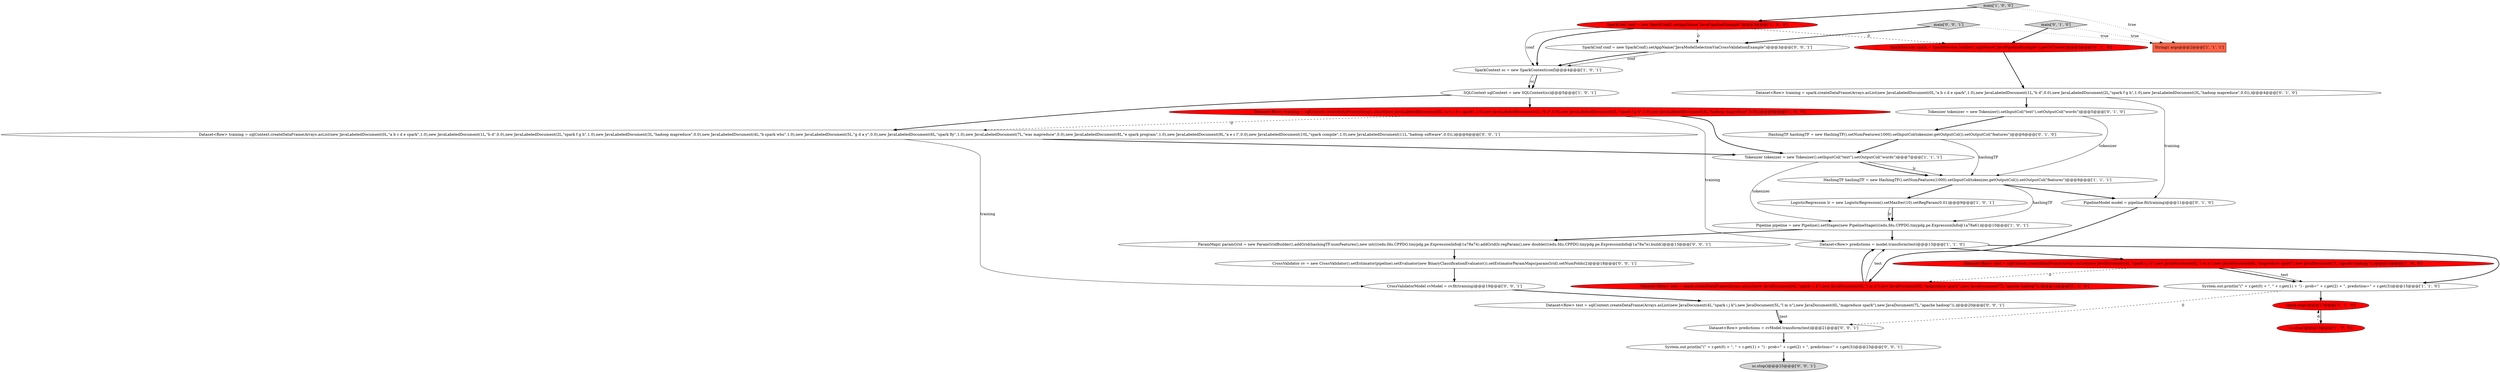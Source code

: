 digraph {
4 [style = filled, label = "Dataset<Row> predictions = model.transform(test)@@@13@@@['1', '1', '0']", fillcolor = white, shape = ellipse image = "AAA0AAABBB1BBB"];
5 [style = filled, label = "SQLContext sqlContext = new SQLContext(sc)@@@5@@@['1', '0', '1']", fillcolor = white, shape = ellipse image = "AAA0AAABBB1BBB"];
19 [style = filled, label = "Dataset<Row> test = spark.createDataFrame(Arrays.asList(new JavaDocument(4L,\"spark i j k\"),new JavaDocument(5L,\"l m n\"),new JavaDocument(6L,\"mapreduce spark\"),new JavaDocument(7L,\"apache hadoop\")),)@@@12@@@['0', '1', '0']", fillcolor = red, shape = ellipse image = "AAA1AAABBB2BBB"];
14 [style = filled, label = "SparkConf conf = new SparkConf().setAppName(\"JavaPipelineExample\")@@@3@@@['1', '0', '0']", fillcolor = red, shape = ellipse image = "AAA1AAABBB1BBB"];
22 [style = filled, label = "Dataset<Row> training = sqlContext.createDataFrame(Arrays.asList(new JavaLabeledDocument(0L,\"a b c d e spark\",1.0),new JavaLabeledDocument(1L,\"b d\",0.0),new JavaLabeledDocument(2L,\"spark f g h\",1.0),new JavaLabeledDocument(3L,\"hadoop mapreduce\",0.0),new JavaLabeledDocument(4L,\"b spark who\",1.0),new JavaLabeledDocument(5L,\"g d a y\",0.0),new JavaLabeledDocument(6L,\"spark fly\",1.0),new JavaLabeledDocument(7L,\"was mapreduce\",0.0),new JavaLabeledDocument(8L,\"e spark program\",1.0),new JavaLabeledDocument(9L,\"a e c l\",0.0),new JavaLabeledDocument(10L,\"spark compile\",1.0),new JavaLabeledDocument(11L,\"hadoop software\",0.0)),)@@@6@@@['0', '0', '1']", fillcolor = white, shape = ellipse image = "AAA0AAABBB3BBB"];
6 [style = filled, label = "Dataset<Row> training = sqlContext.createDataFrame(Arrays.asList(new JavaLabeledDocument(0L,\"a b c d e spark\",1.0),new JavaLabeledDocument(1L,\"b d\",0.0),new JavaLabeledDocument(2L,\"spark f g h\",1.0),new JavaLabeledDocument(3L,\"hadoop mapreduce\",0.0)),)@@@6@@@['1', '0', '0']", fillcolor = red, shape = ellipse image = "AAA1AAABBB1BBB"];
1 [style = filled, label = "sc.stop()@@@19@@@['1', '0', '0']", fillcolor = red, shape = ellipse image = "AAA1AAABBB1BBB"];
11 [style = filled, label = "System.out.println(\"(\" + r.get(0) + \", \" + r.get(1) + \") - prob=\" + r.get(2) + \", prediction=\" + r.get(3))@@@15@@@['1', '1', '0']", fillcolor = white, shape = ellipse image = "AAA0AAABBB1BBB"];
23 [style = filled, label = "CrossValidator cv = new CrossValidator().setEstimator(pipeline).setEvaluator(new BinaryClassificationEvaluator()).setEstimatorParamMaps(paramGrid).setNumFolds(2)@@@18@@@['0', '0', '1']", fillcolor = white, shape = ellipse image = "AAA0AAABBB3BBB"];
31 [style = filled, label = "ParamMap(( paramGrid = new ParamGridBuilder().addGrid(hashingTF.numFeatures(),new int((((edu.fdu.CPPDG.tinypdg.pe.ExpressionInfo@1a78a74).addGrid(lr.regParam(),new double((((edu.fdu.CPPDG.tinypdg.pe.ExpressionInfo@1a78a7e).build()@@@13@@@['0', '0', '1']", fillcolor = white, shape = ellipse image = "AAA0AAABBB3BBB"];
16 [style = filled, label = "main['0', '1', '0']", fillcolor = lightgray, shape = diamond image = "AAA0AAABBB2BBB"];
30 [style = filled, label = "Dataset<Row> predictions = cvModel.transform(test)@@@21@@@['0', '0', '1']", fillcolor = white, shape = ellipse image = "AAA0AAABBB3BBB"];
10 [style = filled, label = "spark.stop()@@@17@@@['1', '1', '0']", fillcolor = red, shape = ellipse image = "AAA1AAABBB1BBB"];
21 [style = filled, label = "SparkSession spark = SparkSession.builder().appName(\"JavaPipelineExample\").getOrCreate()@@@3@@@['0', '1', '0']", fillcolor = red, shape = ellipse image = "AAA1AAABBB2BBB"];
7 [style = filled, label = "Dataset<Row> test = sqlContext.createDataFrame(Arrays.asList(new JavaDocument(4L,\"spark i j k\"),new JavaDocument(5L,\"l m n\"),new JavaDocument(6L,\"mapreduce spark\"),new JavaDocument(7L,\"apache hadoop\")),)@@@14@@@['1', '0', '0']", fillcolor = red, shape = ellipse image = "AAA1AAABBB1BBB"];
13 [style = filled, label = "SparkContext sc = new SparkContext(conf)@@@4@@@['1', '0', '1']", fillcolor = white, shape = ellipse image = "AAA0AAABBB1BBB"];
27 [style = filled, label = "main['0', '0', '1']", fillcolor = lightgray, shape = diamond image = "AAA0AAABBB3BBB"];
24 [style = filled, label = "System.out.println(\"(\" + r.get(0) + \", \" + r.get(1) + \") - prob=\" + r.get(2) + \", prediction=\" + r.get(3))@@@23@@@['0', '0', '1']", fillcolor = white, shape = ellipse image = "AAA0AAABBB3BBB"];
28 [style = filled, label = "sc.stop()@@@25@@@['0', '0', '1']", fillcolor = lightgray, shape = ellipse image = "AAA0AAABBB3BBB"];
0 [style = filled, label = "String(( args@@@2@@@['1', '1', '1']", fillcolor = tomato, shape = box image = "AAA0AAABBB1BBB"];
12 [style = filled, label = "HashingTF hashingTF = new HashingTF().setNumFeatures(1000).setInputCol(tokenizer.getOutputCol()).setOutputCol(\"features\")@@@8@@@['1', '1', '1']", fillcolor = white, shape = ellipse image = "AAA0AAABBB1BBB"];
17 [style = filled, label = "Dataset<Row> training = spark.createDataFrame(Arrays.asList(new JavaLabeledDocument(0L,\"a b c d e spark\",1.0),new JavaLabeledDocument(1L,\"b d\",0.0),new JavaLabeledDocument(2L,\"spark f g h\",1.0),new JavaLabeledDocument(3L,\"hadoop mapreduce\",0.0)),)@@@4@@@['0', '1', '0']", fillcolor = white, shape = ellipse image = "AAA0AAABBB2BBB"];
29 [style = filled, label = "SparkConf conf = new SparkConf().setAppName(\"JavaModelSelectionViaCrossValidationExample\")@@@3@@@['0', '0', '1']", fillcolor = white, shape = ellipse image = "AAA0AAABBB3BBB"];
3 [style = filled, label = "main['1', '0', '0']", fillcolor = lightgray, shape = diamond image = "AAA0AAABBB1BBB"];
20 [style = filled, label = "HashingTF hashingTF = new HashingTF().setNumFeatures(1000).setInputCol(tokenizer.getOutputCol()).setOutputCol(\"features\")@@@6@@@['0', '1', '0']", fillcolor = white, shape = ellipse image = "AAA0AAABBB2BBB"];
9 [style = filled, label = "LogisticRegression lr = new LogisticRegression().setMaxIter(10).setRegParam(0.01)@@@9@@@['1', '0', '1']", fillcolor = white, shape = ellipse image = "AAA0AAABBB1BBB"];
26 [style = filled, label = "CrossValidatorModel cvModel = cv.fit(training)@@@19@@@['0', '0', '1']", fillcolor = white, shape = ellipse image = "AAA0AAABBB3BBB"];
15 [style = filled, label = "Tokenizer tokenizer = new Tokenizer().setInputCol(\"text\").setOutputCol(\"words\")@@@5@@@['0', '1', '0']", fillcolor = white, shape = ellipse image = "AAA0AAABBB2BBB"];
8 [style = filled, label = "Tokenizer tokenizer = new Tokenizer().setInputCol(\"text\").setOutputCol(\"words\")@@@7@@@['1', '1', '1']", fillcolor = white, shape = ellipse image = "AAA0AAABBB1BBB"];
2 [style = filled, label = "Pipeline pipeline = new Pipeline().setStages(new PipelineStage((((edu.fdu.CPPDG.tinypdg.pe.ExpressionInfo@1a78a61)@@@10@@@['1', '0', '1']", fillcolor = white, shape = ellipse image = "AAA0AAABBB1BBB"];
18 [style = filled, label = "PipelineModel model = pipeline.fit(training)@@@11@@@['0', '1', '0']", fillcolor = white, shape = ellipse image = "AAA0AAABBB2BBB"];
25 [style = filled, label = "Dataset<Row> test = sqlContext.createDataFrame(Arrays.asList(new JavaDocument(4L,\"spark i j k\"),new JavaDocument(5L,\"l m n\"),new JavaDocument(6L,\"mapreduce spark\"),new JavaDocument(7L,\"apache hadoop\")),)@@@20@@@['0', '0', '1']", fillcolor = white, shape = ellipse image = "AAA0AAABBB3BBB"];
22->26 [style = solid, label="training"];
12->2 [style = solid, label="hashingTF"];
13->5 [style = solid, label="sc"];
30->24 [style = bold, label=""];
24->28 [style = bold, label=""];
15->12 [style = solid, label="tokenizer"];
7->11 [style = bold, label=""];
31->23 [style = bold, label=""];
6->4 [style = solid, label="training"];
9->2 [style = bold, label=""];
25->30 [style = bold, label=""];
26->25 [style = bold, label=""];
3->14 [style = bold, label=""];
18->19 [style = bold, label=""];
17->18 [style = solid, label="training"];
23->26 [style = bold, label=""];
14->13 [style = solid, label="conf"];
1->10 [style = dashed, label="0"];
8->12 [style = solid, label="lr"];
12->9 [style = bold, label=""];
9->2 [style = solid, label="lr"];
2->4 [style = bold, label=""];
6->22 [style = dashed, label="0"];
4->7 [style = bold, label=""];
22->8 [style = bold, label=""];
20->8 [style = bold, label=""];
5->6 [style = bold, label=""];
16->0 [style = dotted, label="true"];
27->0 [style = dotted, label="true"];
7->19 [style = dashed, label="0"];
11->10 [style = bold, label=""];
15->20 [style = bold, label=""];
16->21 [style = bold, label=""];
6->8 [style = bold, label=""];
12->18 [style = bold, label=""];
20->12 [style = solid, label="hashingTF"];
17->15 [style = bold, label=""];
13->5 [style = bold, label=""];
3->0 [style = dotted, label="true"];
14->21 [style = dashed, label="0"];
7->11 [style = solid, label="test"];
25->30 [style = solid, label="test"];
19->4 [style = bold, label=""];
14->13 [style = bold, label=""];
27->29 [style = bold, label=""];
29->13 [style = solid, label="conf"];
11->30 [style = dashed, label="0"];
4->11 [style = bold, label=""];
10->1 [style = bold, label=""];
14->29 [style = dashed, label="0"];
5->22 [style = bold, label=""];
21->17 [style = bold, label=""];
8->12 [style = bold, label=""];
19->4 [style = solid, label="test"];
8->2 [style = solid, label="tokenizer"];
2->31 [style = bold, label=""];
29->13 [style = bold, label=""];
}
